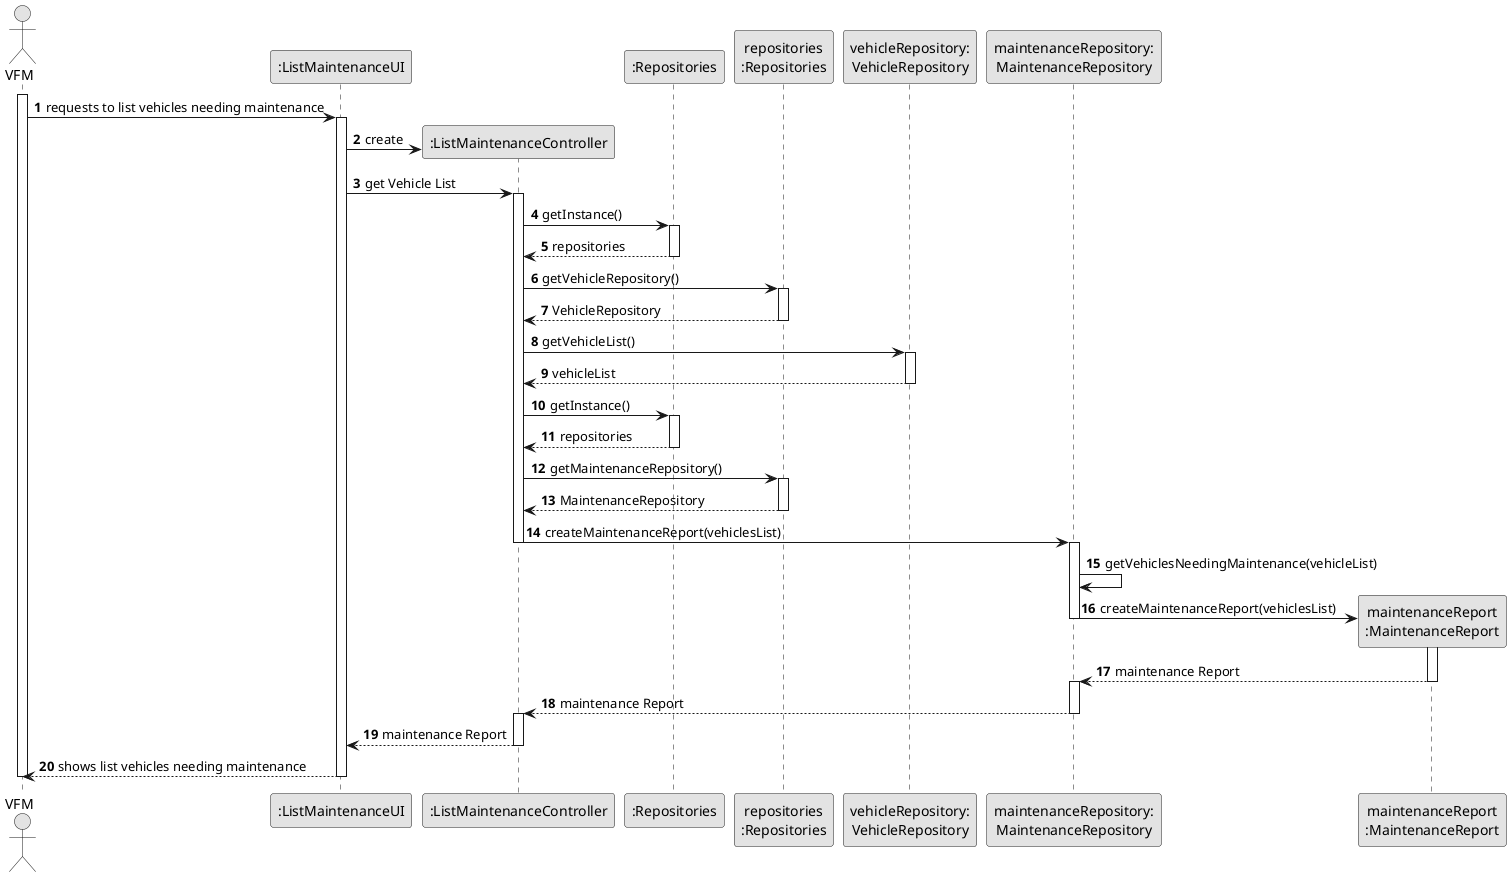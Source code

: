 @startuml
skinparam monochrome true
skinparam packageStyle rectangle
skinparam shadowing false

autonumber

'hide footbox
actor "VFM" as VFM
participant ":ListMaintenanceUI" as UI
participant ":ListMaintenanceController" as CTRL
participant ":Repositories" as RepositorySingleton
participant "repositories\n:Repositories" as PLAT
participant "vehicleRepository:\nVehicleRepository" as VehicleRepository
participant "maintenanceRepository:\nMaintenanceRepository" as MaintenanceRepository
participant "maintenanceReport\n:MaintenanceReport" as MaintenanceReport

activate VFM

    VFM -> UI : requests to list vehicles needing maintenance
    activate UI

        UI -> CTRL** : create

        UI -> CTRL : get Vehicle List
        activate CTRL

            CTRL -> RepositorySingleton : getInstance()
            activate RepositorySingleton

                RepositorySingleton --> CTRL: repositories
            deactivate RepositorySingleton

            CTRL -> PLAT : getVehicleRepository()
            activate PLAT

                PLAT --> CTRL: VehicleRepository
            deactivate PLAT

            CTRL -> VehicleRepository : getVehicleList()
            activate VehicleRepository

                VehicleRepository --> CTRL : vehicleList
            deactivate VehicleRepository


                CTRL -> RepositorySingleton : getInstance()
                activate RepositorySingleton

                    RepositorySingleton --> CTRL: repositories
                deactivate RepositorySingleton

                CTRL -> PLAT : getMaintenanceRepository()
                activate PLAT

                    PLAT --> CTRL: MaintenanceRepository
                deactivate PLAT


                CTRL -> MaintenanceRepository : createMaintenanceReport(vehiclesList)
                deactivate CTRL
                activate MaintenanceRepository

                MaintenanceRepository -> MaintenanceRepository: getVehiclesNeedingMaintenance(vehicleList)

                    MaintenanceRepository -> MaintenanceReport **: createMaintenanceReport(vehiclesList)
                    deactivate MaintenanceRepository
                    activate MaintenanceReport

                    MaintenanceReport --> MaintenanceRepository : maintenance Report
                    deactivate MaintenanceReport

                    activate MaintenanceRepository

                MaintenanceRepository --> CTRL : maintenance Report
                deactivate MaintenanceRepository

            activate CTRL

            CTRL --> UI : maintenance Report
            deactivate CTRL

        UI --> VFM : shows list vehicles needing maintenance
    deactivate UI

deactivate VFM

@enduml
